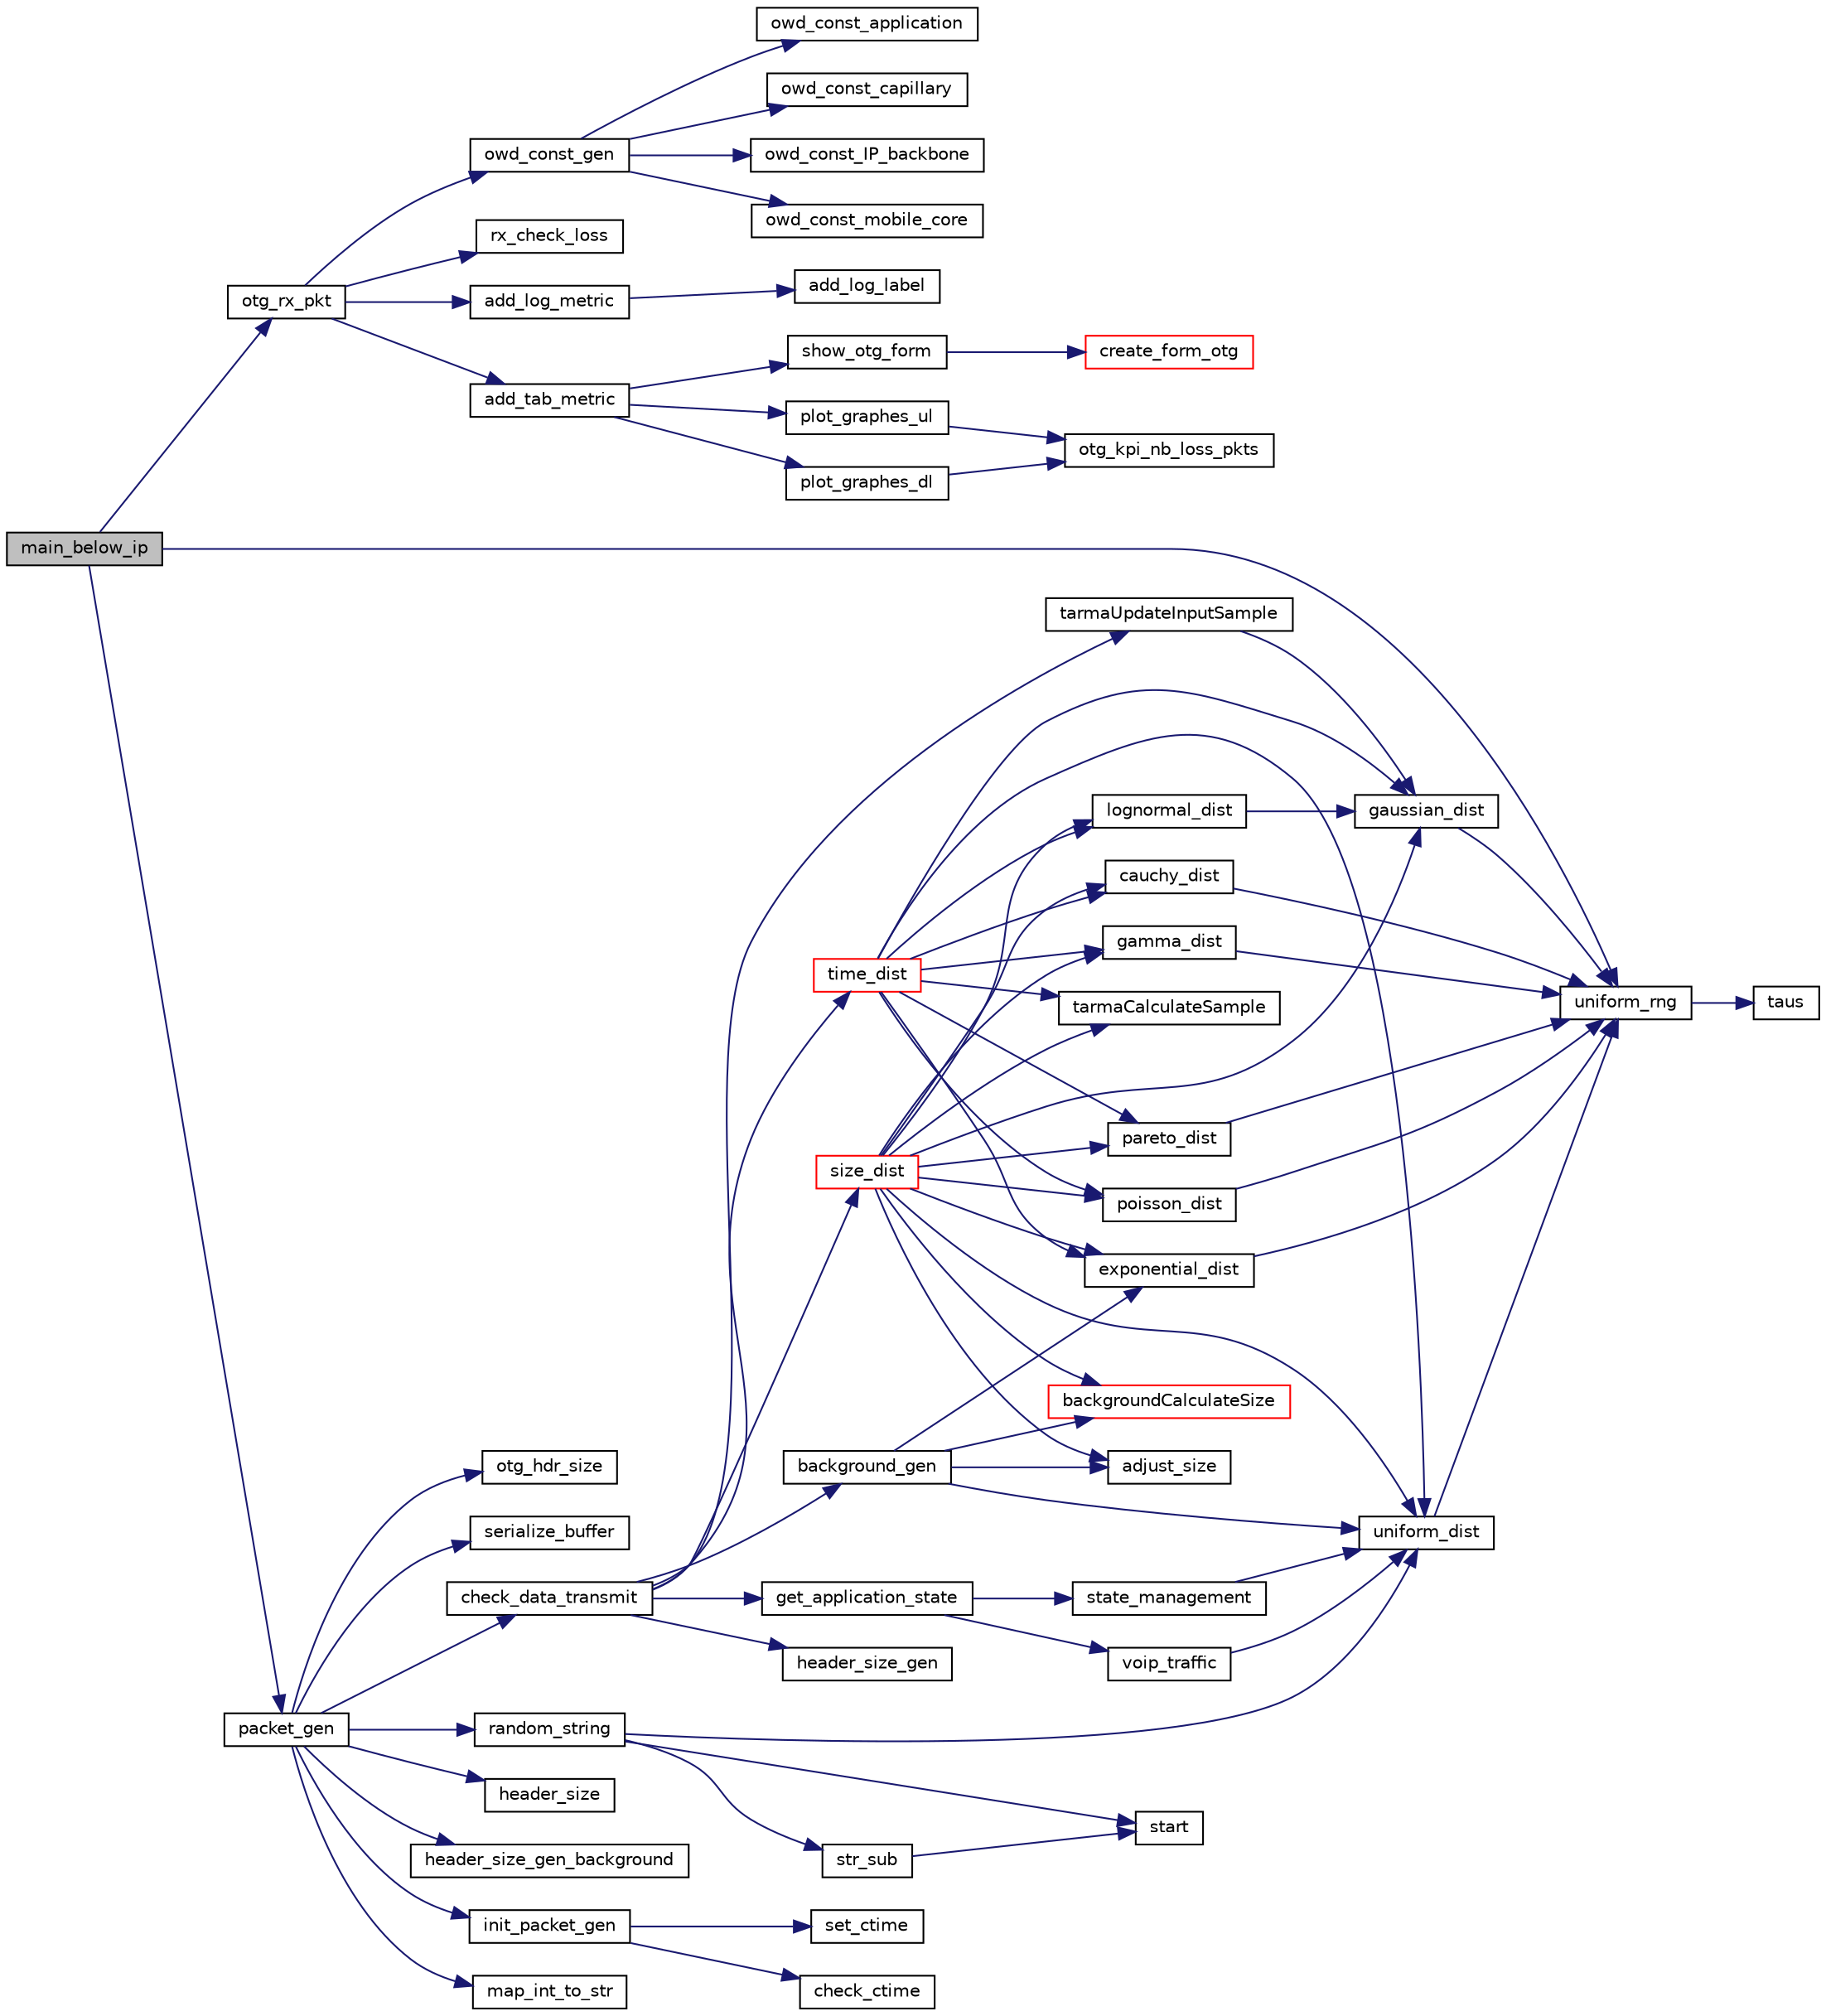 digraph "main_below_ip"
{
 // LATEX_PDF_SIZE
  edge [fontname="Helvetica",fontsize="10",labelfontname="Helvetica",labelfontsize="10"];
  node [fontname="Helvetica",fontsize="10",shape=record];
  rankdir="LR";
  Node1 [label="main_below_ip",height=0.2,width=0.4,color="black", fillcolor="grey75", style="filled", fontcolor="black",tooltip=" "];
  Node1 -> Node2 [color="midnightblue",fontsize="10",style="solid",fontname="Helvetica"];
  Node2 [label="otg_rx_pkt",height=0.2,width=0.4,color="black", fillcolor="white", style="filled",URL="$otg__rx_8c.html#aaa02b7a865eb1b258b80bd784fd80a81",tooltip="check if the packet is well received and do measurements: one way delay, throughput,..."];
  Node2 -> Node3 [color="midnightblue",fontsize="10",style="solid",fontname="Helvetica"];
  Node3 [label="add_log_metric",height=0.2,width=0.4,color="black", fillcolor="white", style="filled",URL="$otg__kpi_8c.html#a05766e129e057a1d5304bbfff3378516",tooltip=" "];
  Node3 -> Node4 [color="midnightblue",fontsize="10",style="solid",fontname="Helvetica"];
  Node4 [label="add_log_label",height=0.2,width=0.4,color="black", fillcolor="white", style="filled",URL="$otg__kpi_8c.html#a10c8a928c912be35aba9736cbfe55bcd",tooltip=" "];
  Node2 -> Node5 [color="midnightblue",fontsize="10",style="solid",fontname="Helvetica"];
  Node5 [label="add_tab_metric",height=0.2,width=0.4,color="black", fillcolor="white", style="filled",URL="$otg__form_8c.html#ac85b1d97477e8fff326a66d71a3cec4f",tooltip=" "];
  Node5 -> Node6 [color="midnightblue",fontsize="10",style="solid",fontname="Helvetica"];
  Node6 [label="plot_graphes_dl",height=0.2,width=0.4,color="black", fillcolor="white", style="filled",URL="$otg__form_8c.html#a7bb032f9e21555e1fa7fcd33f40938f2",tooltip=" "];
  Node6 -> Node7 [color="midnightblue",fontsize="10",style="solid",fontname="Helvetica"];
  Node7 [label="otg_kpi_nb_loss_pkts",height=0.2,width=0.4,color="black", fillcolor="white", style="filled",URL="$otg__kpi_8c.html#aa8e31f0ee006e341d85de48d8d899f45",tooltip=" "];
  Node5 -> Node8 [color="midnightblue",fontsize="10",style="solid",fontname="Helvetica"];
  Node8 [label="plot_graphes_ul",height=0.2,width=0.4,color="black", fillcolor="white", style="filled",URL="$otg__form_8c.html#ae2d638aa1c3cd13abf458f499ee2bdd6",tooltip=" "];
  Node8 -> Node7 [color="midnightblue",fontsize="10",style="solid",fontname="Helvetica"];
  Node5 -> Node9 [color="midnightblue",fontsize="10",style="solid",fontname="Helvetica"];
  Node9 [label="show_otg_form",height=0.2,width=0.4,color="black", fillcolor="white", style="filled",URL="$otg__form_8c.html#ad2a473e4ded49cb85ebea694db5fb357",tooltip=" "];
  Node9 -> Node10 [color="midnightblue",fontsize="10",style="solid",fontname="Helvetica"];
  Node10 [label="create_form_otg",height=0.2,width=0.4,color="red", fillcolor="white", style="filled",URL="$otg__form_8c.html#a74db676f5cd1dbd82015c2ba3ff940f5",tooltip=" "];
  Node2 -> Node12 [color="midnightblue",fontsize="10",style="solid",fontname="Helvetica"];
  Node12 [label="owd_const_gen",height=0.2,width=0.4,color="black", fillcolor="white", style="filled",URL="$otg__rx_8c.html#afb6432d34e9360b2e72274b6e4cab283",tooltip=" "];
  Node12 -> Node13 [color="midnightblue",fontsize="10",style="solid",fontname="Helvetica"];
  Node13 [label="owd_const_application",height=0.2,width=0.4,color="black", fillcolor="white", style="filled",URL="$otg__rx_8c.html#a8adffab92c0e9dd4881c8efdc2dfe4bf",tooltip=" "];
  Node12 -> Node14 [color="midnightblue",fontsize="10",style="solid",fontname="Helvetica"];
  Node14 [label="owd_const_capillary",height=0.2,width=0.4,color="black", fillcolor="white", style="filled",URL="$otg__rx_8c.html#a501358c064ed17169dfc6a388a84f7f8",tooltip="compute the one way delay introduced in LTE/LTE-A network REF PAPER: \"Latency for Real-Time Machine-t..."];
  Node12 -> Node15 [color="midnightblue",fontsize="10",style="solid",fontname="Helvetica"];
  Node15 [label="owd_const_IP_backbone",height=0.2,width=0.4,color="black", fillcolor="white", style="filled",URL="$otg__rx_8c.html#a064d802b0295a9a1dfb7f3a0bf3e8655",tooltip="compute the one way delay introduced in LTE/LTE-A network REF PAPER: \"Latency for Real-Time Machine-t..."];
  Node12 -> Node16 [color="midnightblue",fontsize="10",style="solid",fontname="Helvetica"];
  Node16 [label="owd_const_mobile_core",height=0.2,width=0.4,color="black", fillcolor="white", style="filled",URL="$otg__rx_8c.html#ade6d84caa8531e38f8bb8214e64f3f2e",tooltip="compute the one way delay introduced in LTE/LTE-A network REF PAPER: \"Latency for Real-Time Machine-t..."];
  Node2 -> Node17 [color="midnightblue",fontsize="10",style="solid",fontname="Helvetica"];
  Node17 [label="rx_check_loss",height=0.2,width=0.4,color="black", fillcolor="white", style="filled",URL="$otg__rx_8c.html#a726ab5b08785055644e36909bed1aee7",tooltip="check the number of loss packet/out of sequence"];
  Node1 -> Node18 [color="midnightblue",fontsize="10",style="solid",fontname="Helvetica"];
  Node18 [label="packet_gen",height=0.2,width=0.4,color="black", fillcolor="white", style="filled",URL="$otg__tx_8c.html#ac4e1d80b7e04e62c023882723bccec5d",tooltip=" "];
  Node18 -> Node19 [color="midnightblue",fontsize="10",style="solid",fontname="Helvetica"];
  Node19 [label="check_data_transmit",height=0.2,width=0.4,color="black", fillcolor="white", style="filled",URL="$otg__tx_8c.html#a6ba9c68204cb1274d57b1ad9c2dcb3e8",tooltip=" "];
  Node19 -> Node20 [color="midnightblue",fontsize="10",style="solid",fontname="Helvetica"];
  Node20 [label="background_gen",height=0.2,width=0.4,color="black", fillcolor="white", style="filled",URL="$otg__tx_8c.html#a606f12a6a84a299599ed708826db7abf",tooltip="manage idt and packet size for the backgrounf traffic."];
  Node20 -> Node21 [color="midnightblue",fontsize="10",style="solid",fontname="Helvetica"];
  Node21 [label="adjust_size",height=0.2,width=0.4,color="black", fillcolor="white", style="filled",URL="$otg__tx_8c.html#a54266d6d16496d39dfabb03e6eb660f9",tooltip="adjuste the generated packet size when size<min or size>max"];
  Node20 -> Node22 [color="midnightblue",fontsize="10",style="solid",fontname="Helvetica"];
  Node22 [label="backgroundCalculateSize",height=0.2,width=0.4,color="red", fillcolor="white", style="filled",URL="$otg__models_8c.html#afeccd85a9555a9660ed45e13a6340024",tooltip=" "];
  Node20 -> Node31 [color="midnightblue",fontsize="10",style="solid",fontname="Helvetica"];
  Node31 [label="exponential_dist",height=0.2,width=0.4,color="black", fillcolor="white", style="filled",URL="$oml_8c.html#aa7b93c1af2503846f0d2c0380b9e6ac4",tooltip=" "];
  Node31 -> Node28 [color="midnightblue",fontsize="10",style="solid",fontname="Helvetica"];
  Node28 [label="uniform_rng",height=0.2,width=0.4,color="black", fillcolor="white", style="filled",URL="$oml_8c.html#a8451bb33f8030cc168c63d60812921f4",tooltip="generates uniform random number with algo: wichman_hill / random() / Taus"];
  Node28 -> Node29 [color="midnightblue",fontsize="10",style="solid",fontname="Helvetica"];
  Node29 [label="taus",height=0.2,width=0.4,color="black", fillcolor="white", style="filled",URL="$oml_8h.html#a362f00415eaebca7255f9c4d08bd9fd6",tooltip="compute random number"];
  Node20 -> Node33 [color="midnightblue",fontsize="10",style="solid",fontname="Helvetica"];
  Node33 [label="uniform_dist",height=0.2,width=0.4,color="black", fillcolor="white", style="filled",URL="$oml_8c.html#abeca771ea67cf5db27b9c8489b16b120",tooltip=" "];
  Node33 -> Node28 [color="midnightblue",fontsize="10",style="solid",fontname="Helvetica"];
  Node19 -> Node34 [color="midnightblue",fontsize="10",style="solid",fontname="Helvetica"];
  Node34 [label="get_application_state",height=0.2,width=0.4,color="black", fillcolor="white", style="filled",URL="$otg__tx_8c.html#aecfeb40144acfc6d5e1bd6e10d8a5adb",tooltip=" "];
  Node34 -> Node35 [color="midnightblue",fontsize="10",style="solid",fontname="Helvetica"];
  Node35 [label="state_management",height=0.2,width=0.4,color="black", fillcolor="white", style="filled",URL="$otg__tx_8c.html#ab167869a649c9ec86a25a7b6fef956a0",tooltip=" "];
  Node35 -> Node33 [color="midnightblue",fontsize="10",style="solid",fontname="Helvetica"];
  Node34 -> Node36 [color="midnightblue",fontsize="10",style="solid",fontname="Helvetica"];
  Node36 [label="voip_traffic",height=0.2,width=0.4,color="black", fillcolor="white", style="filled",URL="$otg__tx_8c.html#aaf779e5dc1bf809261875b42f2c18b5a",tooltip=" "];
  Node36 -> Node33 [color="midnightblue",fontsize="10",style="solid",fontname="Helvetica"];
  Node19 -> Node37 [color="midnightblue",fontsize="10",style="solid",fontname="Helvetica"];
  Node37 [label="header_size_gen",height=0.2,width=0.4,color="black", fillcolor="white", style="filled",URL="$otg__tx_8c.html#a44e2acfc15ec0db1a7f0b1ceca4e89fd",tooltip=" "];
  Node19 -> Node38 [color="midnightblue",fontsize="10",style="solid",fontname="Helvetica"];
  Node38 [label="size_dist",height=0.2,width=0.4,color="red", fillcolor="white", style="filled",URL="$otg__tx_8c.html#aacf71a59ba441ccfa95ce7e80a34eae9",tooltip=" "];
  Node38 -> Node21 [color="midnightblue",fontsize="10",style="solid",fontname="Helvetica"];
  Node38 -> Node22 [color="midnightblue",fontsize="10",style="solid",fontname="Helvetica"];
  Node38 -> Node39 [color="midnightblue",fontsize="10",style="solid",fontname="Helvetica"];
  Node39 [label="cauchy_dist",height=0.2,width=0.4,color="black", fillcolor="white", style="filled",URL="$oml_8c.html#a017469e745dc3dd187bc5c214cdf02a9",tooltip="generates random numbers for the cauchy distribution with scale parameter, and shape parameter."];
  Node39 -> Node28 [color="midnightblue",fontsize="10",style="solid",fontname="Helvetica"];
  Node38 -> Node31 [color="midnightblue",fontsize="10",style="solid",fontname="Helvetica"];
  Node38 -> Node40 [color="midnightblue",fontsize="10",style="solid",fontname="Helvetica"];
  Node40 [label="gamma_dist",height=0.2,width=0.4,color="black", fillcolor="white", style="filled",URL="$oml_8c.html#a280cb1cf08762b72cff140eeb9ff485c",tooltip="generates random numbers for the gamma distribution with scale parameter, and shape parameter."];
  Node40 -> Node28 [color="midnightblue",fontsize="10",style="solid",fontname="Helvetica"];
  Node38 -> Node27 [color="midnightblue",fontsize="10",style="solid",fontname="Helvetica"];
  Node27 [label="gaussian_dist",height=0.2,width=0.4,color="black", fillcolor="white", style="filled",URL="$oml_8c.html#a256026f4011ad3c63c4a5f79ba6c2aaa",tooltip=" "];
  Node27 -> Node28 [color="midnightblue",fontsize="10",style="solid",fontname="Helvetica"];
  Node38 -> Node26 [color="midnightblue",fontsize="10",style="solid",fontname="Helvetica"];
  Node26 [label="lognormal_dist",height=0.2,width=0.4,color="black", fillcolor="white", style="filled",URL="$oml_8c.html#a2573a6daebc0a7d4785ac7deaf336dc1",tooltip="generates random numbers for the log normal distribution with mean parameter and standard deviation p..."];
  Node26 -> Node27 [color="midnightblue",fontsize="10",style="solid",fontname="Helvetica"];
  Node38 -> Node41 [color="midnightblue",fontsize="10",style="solid",fontname="Helvetica"];
  Node41 [label="pareto_dist",height=0.2,width=0.4,color="black", fillcolor="white", style="filled",URL="$oml_8c.html#a28d4cd4860486324d1571e48a1f78ff6",tooltip="enerates random numbers for the pareto distribution with scale parameter, and shape parameter."];
  Node41 -> Node28 [color="midnightblue",fontsize="10",style="solid",fontname="Helvetica"];
  Node38 -> Node32 [color="midnightblue",fontsize="10",style="solid",fontname="Helvetica"];
  Node32 [label="poisson_dist",height=0.2,width=0.4,color="black", fillcolor="white", style="filled",URL="$oml_8c.html#a43bb38a1ace16507de30f6ac57f3cc6f",tooltip="generates random numbers for the poisson distribution"];
  Node32 -> Node28 [color="midnightblue",fontsize="10",style="solid",fontname="Helvetica"];
  Node38 -> Node42 [color="midnightblue",fontsize="10",style="solid",fontname="Helvetica"];
  Node42 [label="tarmaCalculateSample",height=0.2,width=0.4,color="black", fillcolor="white", style="filled",URL="$otg__models_8c.html#a370960c2b4cedf00710a97f39e40f18e",tooltip=" "];
  Node38 -> Node33 [color="midnightblue",fontsize="10",style="solid",fontname="Helvetica"];
  Node19 -> Node45 [color="midnightblue",fontsize="10",style="solid",fontname="Helvetica"];
  Node45 [label="tarmaUpdateInputSample",height=0.2,width=0.4,color="black", fillcolor="white", style="filled",URL="$otg__models_8c.html#a4ec3bd3dc5b07fed91f3ce44c49bdf9c",tooltip=" "];
  Node45 -> Node27 [color="midnightblue",fontsize="10",style="solid",fontname="Helvetica"];
  Node19 -> Node46 [color="midnightblue",fontsize="10",style="solid",fontname="Helvetica"];
  Node46 [label="time_dist",height=0.2,width=0.4,color="red", fillcolor="white", style="filled",URL="$otg__tx_8c.html#a089aa3bcbee8a87411ebca06d7bdb010",tooltip=" "];
  Node46 -> Node39 [color="midnightblue",fontsize="10",style="solid",fontname="Helvetica"];
  Node46 -> Node31 [color="midnightblue",fontsize="10",style="solid",fontname="Helvetica"];
  Node46 -> Node40 [color="midnightblue",fontsize="10",style="solid",fontname="Helvetica"];
  Node46 -> Node27 [color="midnightblue",fontsize="10",style="solid",fontname="Helvetica"];
  Node46 -> Node26 [color="midnightblue",fontsize="10",style="solid",fontname="Helvetica"];
  Node46 -> Node41 [color="midnightblue",fontsize="10",style="solid",fontname="Helvetica"];
  Node46 -> Node32 [color="midnightblue",fontsize="10",style="solid",fontname="Helvetica"];
  Node46 -> Node42 [color="midnightblue",fontsize="10",style="solid",fontname="Helvetica"];
  Node46 -> Node33 [color="midnightblue",fontsize="10",style="solid",fontname="Helvetica"];
  Node18 -> Node47 [color="midnightblue",fontsize="10",style="solid",fontname="Helvetica"];
  Node47 [label="header_size",height=0.2,width=0.4,color="black", fillcolor="white", style="filled",URL="$otg__tx_8c.html#a62fb837e396ca38cf696cd5e2094021c",tooltip=" "];
  Node18 -> Node48 [color="midnightblue",fontsize="10",style="solid",fontname="Helvetica"];
  Node48 [label="header_size_gen_background",height=0.2,width=0.4,color="black", fillcolor="white", style="filled",URL="$otg__tx_8c.html#af2dad08493195e0b0447b7c9cbf99fe4",tooltip=" "];
  Node18 -> Node49 [color="midnightblue",fontsize="10",style="solid",fontname="Helvetica"];
  Node49 [label="init_packet_gen",height=0.2,width=0.4,color="black", fillcolor="white", style="filled",URL="$otg__tx_8c.html#a09f49bc904956336a7460b06655846fe",tooltip=" "];
  Node49 -> Node50 [color="midnightblue",fontsize="10",style="solid",fontname="Helvetica"];
  Node50 [label="check_ctime",height=0.2,width=0.4,color="black", fillcolor="white", style="filled",URL="$otg__tx_8c.html#a8b0311e9c62d46df4f53f31ecbe58430",tooltip=" "];
  Node49 -> Node51 [color="midnightblue",fontsize="10",style="solid",fontname="Helvetica"];
  Node51 [label="set_ctime",height=0.2,width=0.4,color="black", fillcolor="white", style="filled",URL="$otg_8c.html#a41c3d3d66471158b7eaff6245dab7a82",tooltip="set the simulation time to the ctime"];
  Node18 -> Node52 [color="midnightblue",fontsize="10",style="solid",fontname="Helvetica"];
  Node52 [label="map_int_to_str",height=0.2,width=0.4,color="black", fillcolor="white", style="filled",URL="$log_8c.html#a6b6b936cdf1e4a84de9b5dc18c385fab",tooltip=" "];
  Node18 -> Node53 [color="midnightblue",fontsize="10",style="solid",fontname="Helvetica"];
  Node53 [label="otg_hdr_size",height=0.2,width=0.4,color="black", fillcolor="white", style="filled",URL="$otg__tx_8c.html#afda0fa63338dcf6dd25bcdece88c3e61",tooltip=" "];
  Node18 -> Node54 [color="midnightblue",fontsize="10",style="solid",fontname="Helvetica"];
  Node54 [label="random_string",height=0.2,width=0.4,color="black", fillcolor="white", style="filled",URL="$otg__tx_8c.html#a109eca9b5b65ebae1ab3b0c406da5b88",tooltip="return a random string[size]"];
  Node54 -> Node55 [color="midnightblue",fontsize="10",style="solid",fontname="Helvetica"];
  Node55 [label="start",height=0.2,width=0.4,color="black", fillcolor="white", style="filled",URL="$cli_8h.html#ac7c3a7ed65f6223cb1f3413a16a17b8b",tooltip=" "];
  Node54 -> Node56 [color="midnightblue",fontsize="10",style="solid",fontname="Helvetica"];
  Node56 [label="str_sub",height=0.2,width=0.4,color="black", fillcolor="white", style="filled",URL="$otg_8c.html#a19be846305914ae811c6c85d557644b3",tooltip="substract string"];
  Node56 -> Node55 [color="midnightblue",fontsize="10",style="solid",fontname="Helvetica"];
  Node54 -> Node33 [color="midnightblue",fontsize="10",style="solid",fontname="Helvetica"];
  Node18 -> Node57 [color="midnightblue",fontsize="10",style="solid",fontname="Helvetica"];
  Node57 [label="serialize_buffer",height=0.2,width=0.4,color="black", fillcolor="white", style="filled",URL="$otg__tx_8c.html#a0bf52c537b27ad4b1720f1e699113a91",tooltip=" "];
  Node1 -> Node28 [color="midnightblue",fontsize="10",style="solid",fontname="Helvetica"];
}
